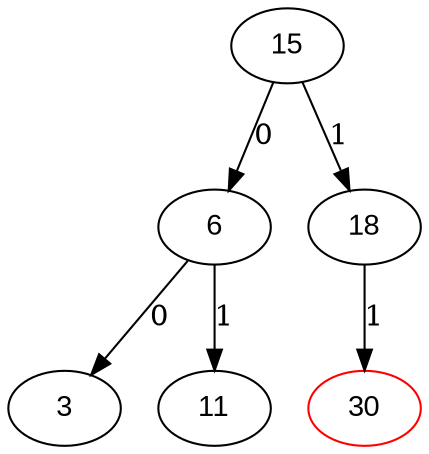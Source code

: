digraph BST {
	node [fontname="Arial"];
	15

	15 -> 6[label="0"]
	6

	6 -> 3[label="0"]
	3

	6 -> 11[label="1"]
	11

	15 -> 18[label="1"]
	18

	18 -> 30[label="1"]
	30

	30[color=red]

}